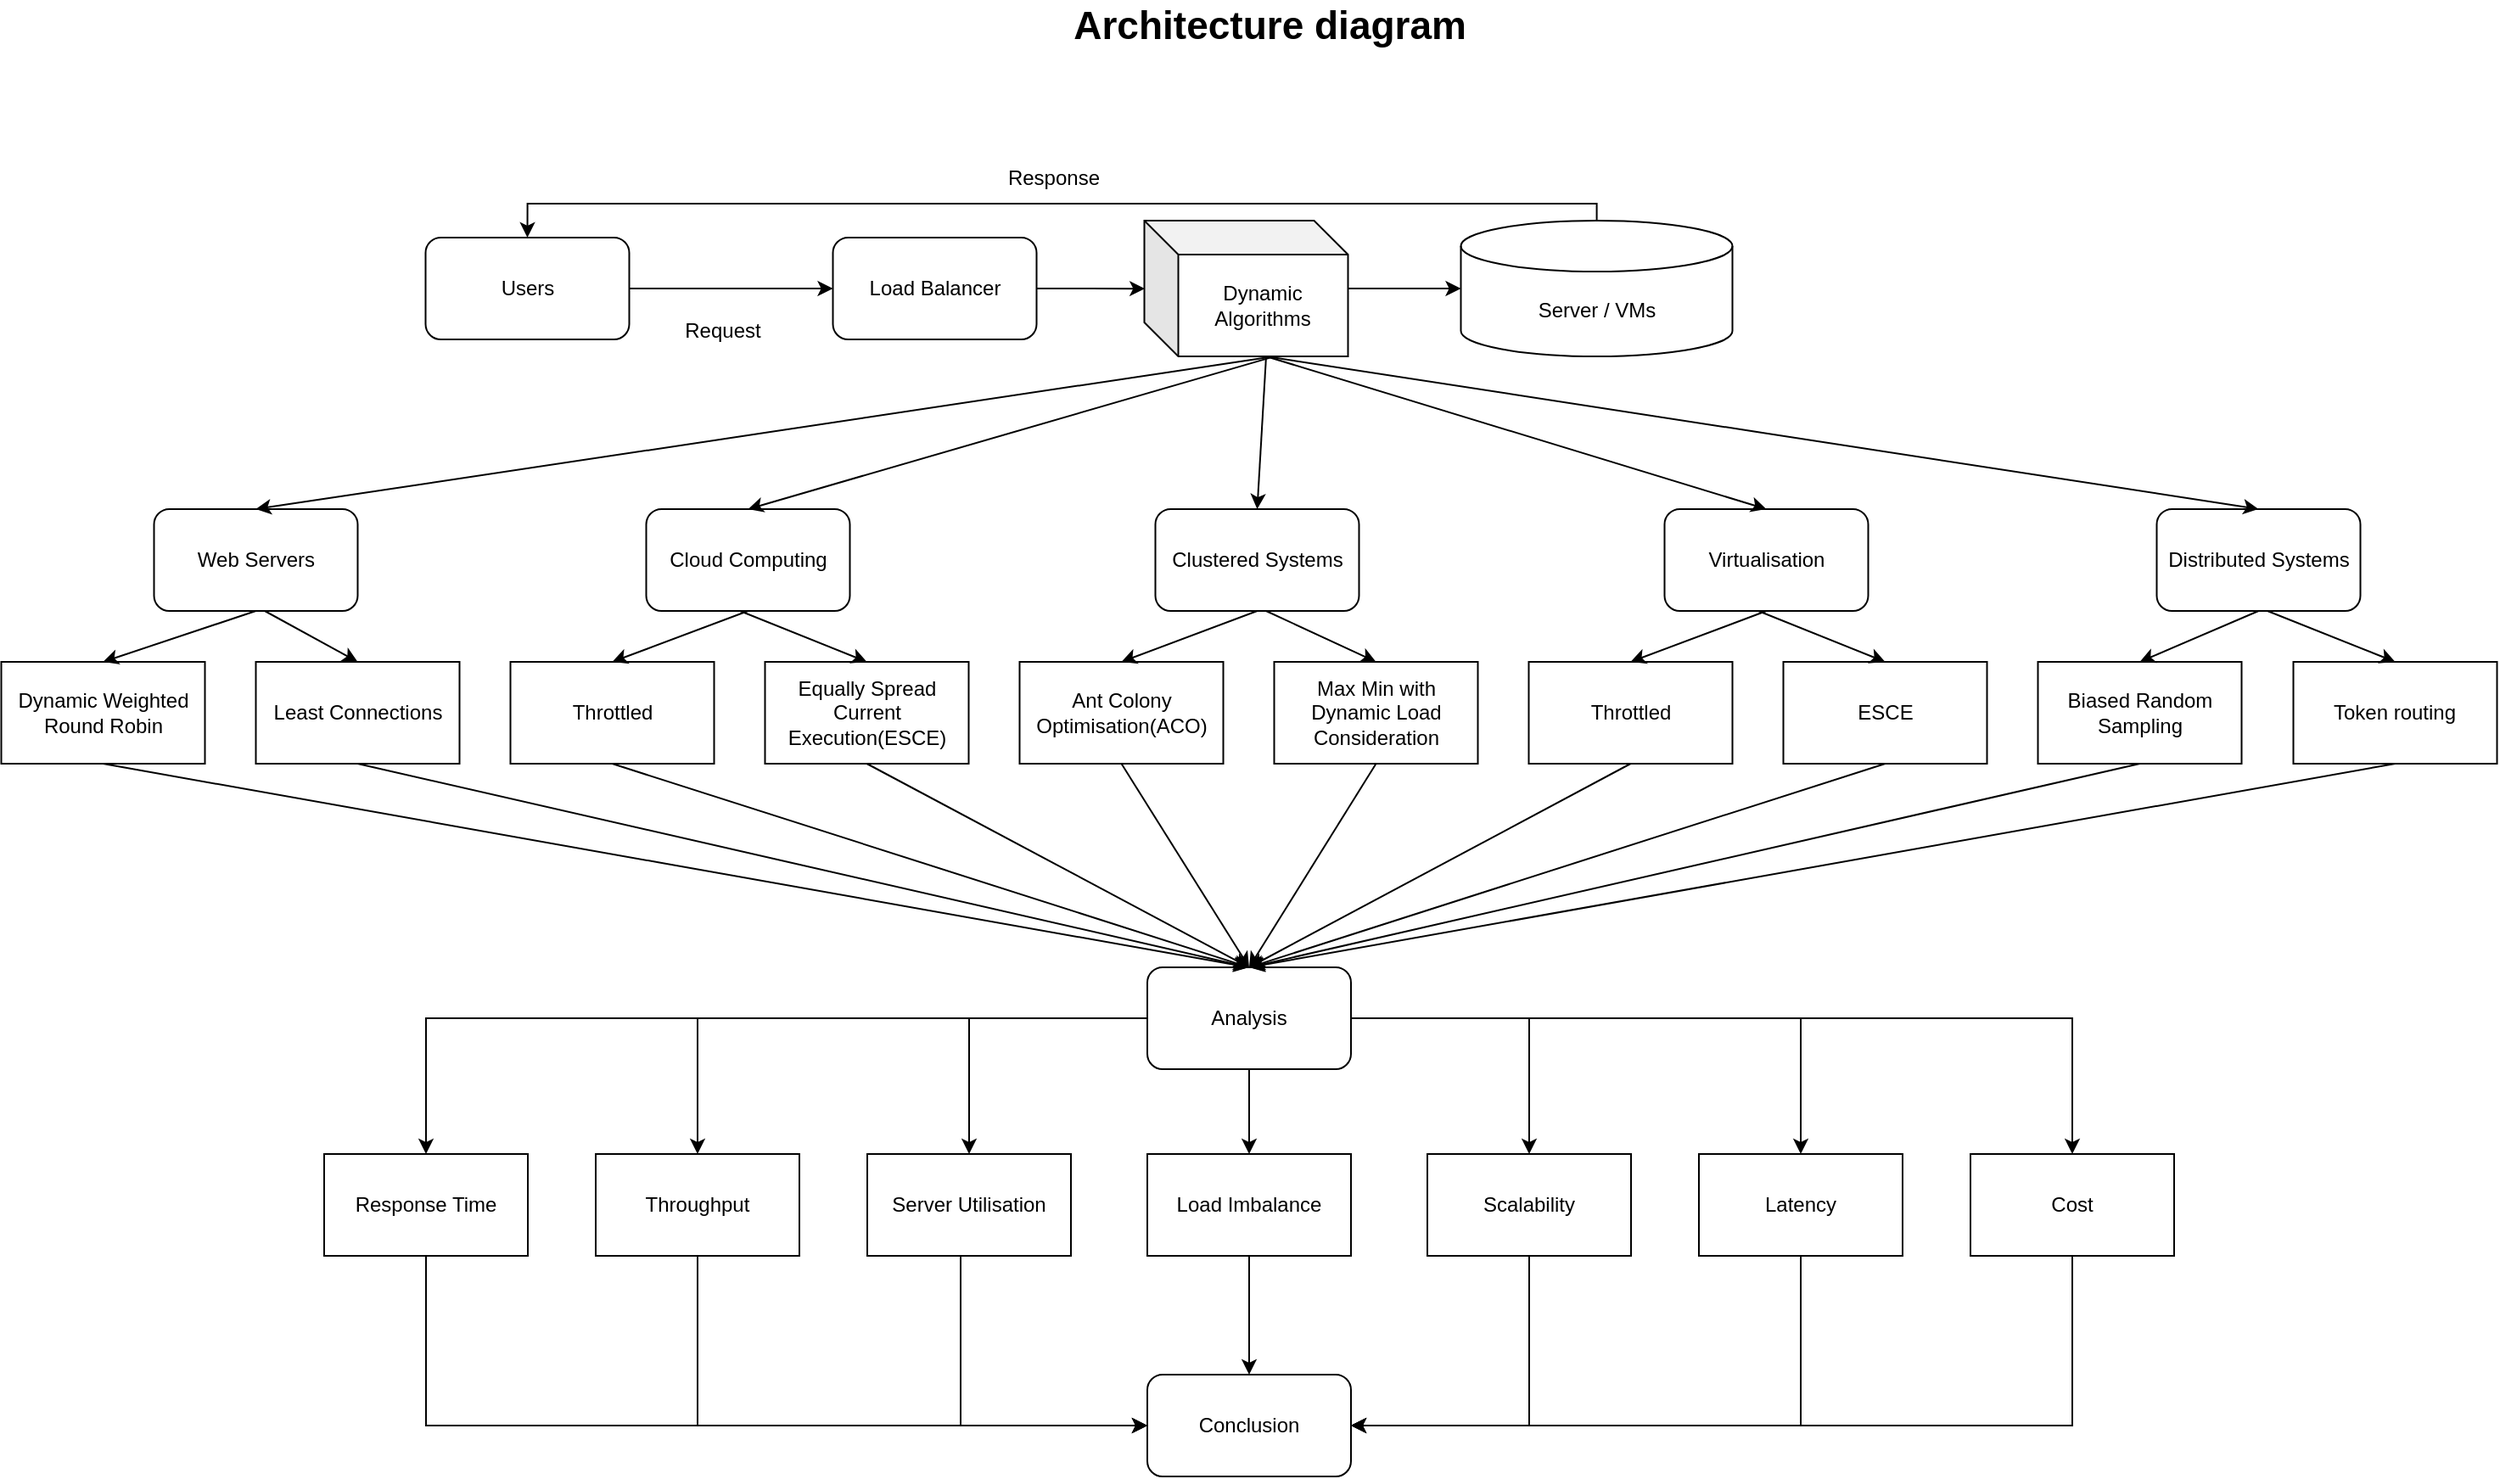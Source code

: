 <mxfile version="24.7.17">
  <diagram name="Page-1" id="WzYiXAockqKhET3a69w2">
    <mxGraphModel dx="2320" dy="2165" grid="1" gridSize="10" guides="1" tooltips="1" connect="1" arrows="1" fold="1" page="1" pageScale="1" pageWidth="827" pageHeight="1169" math="0" shadow="0">
      <root>
        <mxCell id="0" />
        <mxCell id="1" parent="0" />
        <mxCell id="MZUq7S5t8qdFrX7I3EnC-7" style="edgeStyle=orthogonalEdgeStyle;rounded=0;orthogonalLoop=1;jettySize=auto;html=1;entryX=0;entryY=0.5;entryDx=0;entryDy=0;" parent="1" source="MZUq7S5t8qdFrX7I3EnC-1" target="MZUq7S5t8qdFrX7I3EnC-2" edge="1">
          <mxGeometry relative="1" as="geometry" />
        </mxCell>
        <mxCell id="MZUq7S5t8qdFrX7I3EnC-1" value="Users" style="rounded=1;whiteSpace=wrap;html=1;" parent="1" vertex="1">
          <mxGeometry x="-35.25" y="-50" width="120" height="60" as="geometry" />
        </mxCell>
        <mxCell id="MZUq7S5t8qdFrX7I3EnC-2" value="Load Balancer" style="rounded=1;whiteSpace=wrap;html=1;" parent="1" vertex="1">
          <mxGeometry x="204.75" y="-50" width="120" height="60" as="geometry" />
        </mxCell>
        <mxCell id="MZUq7S5t8qdFrX7I3EnC-20" style="edgeStyle=orthogonalEdgeStyle;rounded=0;orthogonalLoop=1;jettySize=auto;html=1;entryX=0.5;entryY=0;entryDx=0;entryDy=0;" parent="1" source="MZUq7S5t8qdFrX7I3EnC-10" target="MZUq7S5t8qdFrX7I3EnC-12" edge="1">
          <mxGeometry relative="1" as="geometry" />
        </mxCell>
        <mxCell id="MZUq7S5t8qdFrX7I3EnC-21" style="edgeStyle=orthogonalEdgeStyle;rounded=0;orthogonalLoop=1;jettySize=auto;html=1;entryX=0.5;entryY=0;entryDx=0;entryDy=0;" parent="1" source="MZUq7S5t8qdFrX7I3EnC-10" target="MZUq7S5t8qdFrX7I3EnC-13" edge="1">
          <mxGeometry relative="1" as="geometry" />
        </mxCell>
        <mxCell id="MZUq7S5t8qdFrX7I3EnC-22" style="edgeStyle=orthogonalEdgeStyle;rounded=0;orthogonalLoop=1;jettySize=auto;html=1;entryX=0.5;entryY=0;entryDx=0;entryDy=0;" parent="1" source="MZUq7S5t8qdFrX7I3EnC-10" target="MZUq7S5t8qdFrX7I3EnC-14" edge="1">
          <mxGeometry relative="1" as="geometry" />
        </mxCell>
        <mxCell id="MZUq7S5t8qdFrX7I3EnC-23" style="edgeStyle=orthogonalEdgeStyle;rounded=0;orthogonalLoop=1;jettySize=auto;html=1;entryX=0.5;entryY=0;entryDx=0;entryDy=0;" parent="1" source="MZUq7S5t8qdFrX7I3EnC-10" target="MZUq7S5t8qdFrX7I3EnC-16" edge="1">
          <mxGeometry relative="1" as="geometry" />
        </mxCell>
        <mxCell id="MZUq7S5t8qdFrX7I3EnC-24" style="edgeStyle=orthogonalEdgeStyle;rounded=0;orthogonalLoop=1;jettySize=auto;html=1;entryX=0.5;entryY=0;entryDx=0;entryDy=0;" parent="1" source="MZUq7S5t8qdFrX7I3EnC-10" target="MZUq7S5t8qdFrX7I3EnC-15" edge="1">
          <mxGeometry relative="1" as="geometry" />
        </mxCell>
        <mxCell id="MZUq7S5t8qdFrX7I3EnC-25" style="edgeStyle=orthogonalEdgeStyle;rounded=0;orthogonalLoop=1;jettySize=auto;html=1;entryX=0.5;entryY=0;entryDx=0;entryDy=0;" parent="1" source="MZUq7S5t8qdFrX7I3EnC-10" target="MZUq7S5t8qdFrX7I3EnC-18" edge="1">
          <mxGeometry relative="1" as="geometry" />
        </mxCell>
        <mxCell id="MZUq7S5t8qdFrX7I3EnC-26" style="edgeStyle=orthogonalEdgeStyle;rounded=0;orthogonalLoop=1;jettySize=auto;html=1;entryX=0.5;entryY=0;entryDx=0;entryDy=0;" parent="1" source="MZUq7S5t8qdFrX7I3EnC-10" target="MZUq7S5t8qdFrX7I3EnC-19" edge="1">
          <mxGeometry relative="1" as="geometry" />
        </mxCell>
        <mxCell id="MZUq7S5t8qdFrX7I3EnC-10" value="Analysis" style="rounded=1;whiteSpace=wrap;html=1;" parent="1" vertex="1">
          <mxGeometry x="390" y="380" width="120" height="60" as="geometry" />
        </mxCell>
        <mxCell id="MZUq7S5t8qdFrX7I3EnC-30" style="edgeStyle=orthogonalEdgeStyle;rounded=0;orthogonalLoop=1;jettySize=auto;html=1;entryX=0;entryY=0.5;entryDx=0;entryDy=0;" parent="1" source="MZUq7S5t8qdFrX7I3EnC-12" target="MZUq7S5t8qdFrX7I3EnC-29" edge="1">
          <mxGeometry relative="1" as="geometry">
            <Array as="points">
              <mxPoint x="-35" y="650" />
            </Array>
          </mxGeometry>
        </mxCell>
        <mxCell id="MZUq7S5t8qdFrX7I3EnC-12" value="Response Time" style="rounded=0;whiteSpace=wrap;html=1;" parent="1" vertex="1">
          <mxGeometry x="-95" y="490" width="120" height="60" as="geometry" />
        </mxCell>
        <mxCell id="MZUq7S5t8qdFrX7I3EnC-31" style="edgeStyle=orthogonalEdgeStyle;rounded=0;orthogonalLoop=1;jettySize=auto;html=1;" parent="1" source="MZUq7S5t8qdFrX7I3EnC-13" edge="1">
          <mxGeometry relative="1" as="geometry">
            <mxPoint x="390" y="650" as="targetPoint" />
            <Array as="points">
              <mxPoint x="125" y="650" />
            </Array>
          </mxGeometry>
        </mxCell>
        <mxCell id="MZUq7S5t8qdFrX7I3EnC-13" value="Throughput" style="rounded=0;whiteSpace=wrap;html=1;" parent="1" vertex="1">
          <mxGeometry x="65" y="490" width="120" height="60" as="geometry" />
        </mxCell>
        <mxCell id="MZUq7S5t8qdFrX7I3EnC-32" style="edgeStyle=orthogonalEdgeStyle;rounded=0;orthogonalLoop=1;jettySize=auto;html=1;entryX=0;entryY=0.5;entryDx=0;entryDy=0;" parent="1" source="MZUq7S5t8qdFrX7I3EnC-14" target="MZUq7S5t8qdFrX7I3EnC-29" edge="1">
          <mxGeometry relative="1" as="geometry">
            <Array as="points">
              <mxPoint x="280" y="650" />
            </Array>
          </mxGeometry>
        </mxCell>
        <mxCell id="MZUq7S5t8qdFrX7I3EnC-14" value="Server Utilisation" style="rounded=0;whiteSpace=wrap;html=1;" parent="1" vertex="1">
          <mxGeometry x="225" y="490" width="120" height="60" as="geometry" />
        </mxCell>
        <mxCell id="MZUq7S5t8qdFrX7I3EnC-33" style="edgeStyle=orthogonalEdgeStyle;rounded=0;orthogonalLoop=1;jettySize=auto;html=1;entryX=0.5;entryY=0;entryDx=0;entryDy=0;" parent="1" source="MZUq7S5t8qdFrX7I3EnC-15" target="MZUq7S5t8qdFrX7I3EnC-29" edge="1">
          <mxGeometry relative="1" as="geometry" />
        </mxCell>
        <mxCell id="MZUq7S5t8qdFrX7I3EnC-15" value="Load Imbalance" style="rounded=0;whiteSpace=wrap;html=1;" parent="1" vertex="1">
          <mxGeometry x="390" y="490" width="120" height="60" as="geometry" />
        </mxCell>
        <mxCell id="MZUq7S5t8qdFrX7I3EnC-34" style="edgeStyle=orthogonalEdgeStyle;rounded=0;orthogonalLoop=1;jettySize=auto;html=1;entryX=1;entryY=0.5;entryDx=0;entryDy=0;" parent="1" source="MZUq7S5t8qdFrX7I3EnC-16" target="MZUq7S5t8qdFrX7I3EnC-29" edge="1">
          <mxGeometry relative="1" as="geometry">
            <Array as="points">
              <mxPoint x="615" y="650" />
            </Array>
          </mxGeometry>
        </mxCell>
        <mxCell id="MZUq7S5t8qdFrX7I3EnC-16" value="Scalability" style="rounded=0;whiteSpace=wrap;html=1;" parent="1" vertex="1">
          <mxGeometry x="555" y="490" width="120" height="60" as="geometry" />
        </mxCell>
        <mxCell id="MZUq7S5t8qdFrX7I3EnC-35" style="edgeStyle=orthogonalEdgeStyle;rounded=0;orthogonalLoop=1;jettySize=auto;html=1;entryX=1;entryY=0.5;entryDx=0;entryDy=0;" parent="1" source="MZUq7S5t8qdFrX7I3EnC-18" target="MZUq7S5t8qdFrX7I3EnC-29" edge="1">
          <mxGeometry relative="1" as="geometry">
            <Array as="points">
              <mxPoint x="775" y="650" />
            </Array>
          </mxGeometry>
        </mxCell>
        <mxCell id="MZUq7S5t8qdFrX7I3EnC-18" value="Latency" style="rounded=0;whiteSpace=wrap;html=1;" parent="1" vertex="1">
          <mxGeometry x="715" y="490" width="120" height="60" as="geometry" />
        </mxCell>
        <mxCell id="MZUq7S5t8qdFrX7I3EnC-36" style="edgeStyle=orthogonalEdgeStyle;rounded=0;orthogonalLoop=1;jettySize=auto;html=1;entryX=1;entryY=0.5;entryDx=0;entryDy=0;" parent="1" source="MZUq7S5t8qdFrX7I3EnC-19" target="MZUq7S5t8qdFrX7I3EnC-29" edge="1">
          <mxGeometry relative="1" as="geometry">
            <Array as="points">
              <mxPoint x="935" y="650" />
            </Array>
          </mxGeometry>
        </mxCell>
        <mxCell id="MZUq7S5t8qdFrX7I3EnC-19" value="Cost" style="rounded=0;whiteSpace=wrap;html=1;" parent="1" vertex="1">
          <mxGeometry x="875" y="490" width="120" height="60" as="geometry" />
        </mxCell>
        <mxCell id="MZUq7S5t8qdFrX7I3EnC-27" value="Request" style="text;html=1;align=center;verticalAlign=middle;whiteSpace=wrap;rounded=0;" parent="1" vertex="1">
          <mxGeometry x="109.75" y="-10" width="60" height="30" as="geometry" />
        </mxCell>
        <mxCell id="MZUq7S5t8qdFrX7I3EnC-28" value="Response" style="text;html=1;align=center;verticalAlign=middle;whiteSpace=wrap;rounded=0;" parent="1" vertex="1">
          <mxGeometry x="304.75" y="-100" width="60" height="30" as="geometry" />
        </mxCell>
        <mxCell id="MZUq7S5t8qdFrX7I3EnC-29" value="Conclusion" style="rounded=1;whiteSpace=wrap;html=1;" parent="1" vertex="1">
          <mxGeometry x="390" y="620" width="120" height="60" as="geometry" />
        </mxCell>
        <mxCell id="4bEfCtakOpmso9pgQ73f-5" style="edgeStyle=orthogonalEdgeStyle;rounded=0;orthogonalLoop=1;jettySize=auto;html=1;entryX=0.5;entryY=0;entryDx=0;entryDy=0;" edge="1" parent="1" source="4bEfCtakOpmso9pgQ73f-1" target="MZUq7S5t8qdFrX7I3EnC-1">
          <mxGeometry relative="1" as="geometry">
            <Array as="points">
              <mxPoint x="654.75" y="-70" />
              <mxPoint x="24.75" y="-70" />
            </Array>
          </mxGeometry>
        </mxCell>
        <mxCell id="4bEfCtakOpmso9pgQ73f-1" value="Server / VMs" style="shape=cylinder3;whiteSpace=wrap;html=1;boundedLbl=1;backgroundOutline=1;size=15;" vertex="1" parent="1">
          <mxGeometry x="574.75" y="-60" width="160" height="80" as="geometry" />
        </mxCell>
        <mxCell id="4bEfCtakOpmso9pgQ73f-2" value="Dynamic Algorithms" style="shape=cube;whiteSpace=wrap;html=1;boundedLbl=1;backgroundOutline=1;darkOpacity=0.05;darkOpacity2=0.1;" vertex="1" parent="1">
          <mxGeometry x="388.25" y="-60" width="120" height="80" as="geometry" />
        </mxCell>
        <mxCell id="4bEfCtakOpmso9pgQ73f-3" style="edgeStyle=orthogonalEdgeStyle;rounded=0;orthogonalLoop=1;jettySize=auto;html=1;entryX=0.003;entryY=0.501;entryDx=0;entryDy=0;entryPerimeter=0;" edge="1" parent="1" source="MZUq7S5t8qdFrX7I3EnC-2" target="4bEfCtakOpmso9pgQ73f-2">
          <mxGeometry relative="1" as="geometry" />
        </mxCell>
        <mxCell id="4bEfCtakOpmso9pgQ73f-4" style="edgeStyle=orthogonalEdgeStyle;rounded=0;orthogonalLoop=1;jettySize=auto;html=1;entryX=0;entryY=0.5;entryDx=0;entryDy=0;entryPerimeter=0;" edge="1" parent="1" source="4bEfCtakOpmso9pgQ73f-2" target="4bEfCtakOpmso9pgQ73f-1">
          <mxGeometry relative="1" as="geometry" />
        </mxCell>
        <mxCell id="4bEfCtakOpmso9pgQ73f-6" value="Web Servers" style="rounded=1;whiteSpace=wrap;html=1;" vertex="1" parent="1">
          <mxGeometry x="-195.25" y="110" width="120" height="60" as="geometry" />
        </mxCell>
        <mxCell id="4bEfCtakOpmso9pgQ73f-7" value="Cloud Computing" style="rounded=1;whiteSpace=wrap;html=1;" vertex="1" parent="1">
          <mxGeometry x="94.75" y="110" width="120" height="60" as="geometry" />
        </mxCell>
        <mxCell id="4bEfCtakOpmso9pgQ73f-8" value="Dynamic Weighted Round Robin" style="rounded=0;whiteSpace=wrap;html=1;" vertex="1" parent="1">
          <mxGeometry x="-285.25" y="200" width="120" height="60" as="geometry" />
        </mxCell>
        <mxCell id="4bEfCtakOpmso9pgQ73f-9" value="Least Connections" style="rounded=0;whiteSpace=wrap;html=1;" vertex="1" parent="1">
          <mxGeometry x="-135.25" y="200" width="120" height="60" as="geometry" />
        </mxCell>
        <mxCell id="4bEfCtakOpmso9pgQ73f-10" value="Throttled" style="rounded=0;whiteSpace=wrap;html=1;" vertex="1" parent="1">
          <mxGeometry x="14.75" y="200" width="120" height="60" as="geometry" />
        </mxCell>
        <mxCell id="4bEfCtakOpmso9pgQ73f-11" value="Equally Spread Current Execution(ESCE)" style="rounded=0;whiteSpace=wrap;html=1;" vertex="1" parent="1">
          <mxGeometry x="164.75" y="200" width="120" height="60" as="geometry" />
        </mxCell>
        <mxCell id="4bEfCtakOpmso9pgQ73f-12" value="Clustered Systems" style="rounded=1;whiteSpace=wrap;html=1;" vertex="1" parent="1">
          <mxGeometry x="394.75" y="110" width="120" height="60" as="geometry" />
        </mxCell>
        <mxCell id="4bEfCtakOpmso9pgQ73f-13" value="Ant Colony Optimisation(ACO)" style="rounded=0;whiteSpace=wrap;html=1;" vertex="1" parent="1">
          <mxGeometry x="314.75" y="200" width="120" height="60" as="geometry" />
        </mxCell>
        <mxCell id="4bEfCtakOpmso9pgQ73f-14" value="Max Min with Dynamic Load Consideration" style="rounded=0;whiteSpace=wrap;html=1;" vertex="1" parent="1">
          <mxGeometry x="464.75" y="200" width="120" height="60" as="geometry" />
        </mxCell>
        <mxCell id="4bEfCtakOpmso9pgQ73f-15" value="Virtualisation" style="rounded=1;whiteSpace=wrap;html=1;" vertex="1" parent="1">
          <mxGeometry x="694.75" y="110" width="120" height="60" as="geometry" />
        </mxCell>
        <mxCell id="4bEfCtakOpmso9pgQ73f-16" value="Throttled" style="rounded=0;whiteSpace=wrap;html=1;" vertex="1" parent="1">
          <mxGeometry x="614.75" y="200" width="120" height="60" as="geometry" />
        </mxCell>
        <mxCell id="4bEfCtakOpmso9pgQ73f-17" value="ESCE" style="rounded=0;whiteSpace=wrap;html=1;" vertex="1" parent="1">
          <mxGeometry x="764.75" y="200" width="120" height="60" as="geometry" />
        </mxCell>
        <mxCell id="4bEfCtakOpmso9pgQ73f-18" value="Distributed Systems" style="rounded=1;whiteSpace=wrap;html=1;" vertex="1" parent="1">
          <mxGeometry x="984.75" y="110" width="120" height="60" as="geometry" />
        </mxCell>
        <mxCell id="4bEfCtakOpmso9pgQ73f-19" value="Biased Random Sampling" style="rounded=0;whiteSpace=wrap;html=1;" vertex="1" parent="1">
          <mxGeometry x="914.75" y="200" width="120" height="60" as="geometry" />
        </mxCell>
        <mxCell id="4bEfCtakOpmso9pgQ73f-20" value="Token routing" style="rounded=0;whiteSpace=wrap;html=1;" vertex="1" parent="1">
          <mxGeometry x="1065.25" y="200" width="120" height="60" as="geometry" />
        </mxCell>
        <mxCell id="4bEfCtakOpmso9pgQ73f-21" value="" style="endArrow=classic;html=1;rounded=0;exitX=0.617;exitY=1.004;exitDx=0;exitDy=0;exitPerimeter=0;entryX=0.5;entryY=0;entryDx=0;entryDy=0;" edge="1" parent="1" source="4bEfCtakOpmso9pgQ73f-2" target="4bEfCtakOpmso9pgQ73f-6">
          <mxGeometry width="50" height="50" relative="1" as="geometry">
            <mxPoint x="530" y="450" as="sourcePoint" />
            <mxPoint x="440" y="80" as="targetPoint" />
          </mxGeometry>
        </mxCell>
        <mxCell id="4bEfCtakOpmso9pgQ73f-22" value="" style="endArrow=classic;html=1;rounded=0;exitX=0.642;exitY=0.999;exitDx=0;exitDy=0;exitPerimeter=0;entryX=0.5;entryY=0;entryDx=0;entryDy=0;" edge="1" parent="1" source="4bEfCtakOpmso9pgQ73f-2" target="4bEfCtakOpmso9pgQ73f-7">
          <mxGeometry width="50" height="50" relative="1" as="geometry">
            <mxPoint x="468" y="30" as="sourcePoint" />
            <mxPoint x="-125" y="120" as="targetPoint" />
          </mxGeometry>
        </mxCell>
        <mxCell id="4bEfCtakOpmso9pgQ73f-23" value="" style="endArrow=classic;html=1;rounded=0;entryX=0.5;entryY=0;entryDx=0;entryDy=0;" edge="1" parent="1" target="4bEfCtakOpmso9pgQ73f-12">
          <mxGeometry width="50" height="50" relative="1" as="geometry">
            <mxPoint x="460" y="20" as="sourcePoint" />
            <mxPoint x="-115" y="130" as="targetPoint" />
          </mxGeometry>
        </mxCell>
        <mxCell id="4bEfCtakOpmso9pgQ73f-24" value="" style="endArrow=classic;html=1;rounded=0;entryX=0.5;entryY=0;entryDx=0;entryDy=0;" edge="1" parent="1" target="4bEfCtakOpmso9pgQ73f-15">
          <mxGeometry width="50" height="50" relative="1" as="geometry">
            <mxPoint x="460" y="20" as="sourcePoint" />
            <mxPoint x="-105" y="140" as="targetPoint" />
          </mxGeometry>
        </mxCell>
        <mxCell id="4bEfCtakOpmso9pgQ73f-25" value="" style="endArrow=classic;html=1;rounded=0;entryX=0.5;entryY=0;entryDx=0;entryDy=0;" edge="1" parent="1" target="4bEfCtakOpmso9pgQ73f-18">
          <mxGeometry width="50" height="50" relative="1" as="geometry">
            <mxPoint x="460" y="20" as="sourcePoint" />
            <mxPoint x="-95" y="150" as="targetPoint" />
          </mxGeometry>
        </mxCell>
        <mxCell id="4bEfCtakOpmso9pgQ73f-26" value="" style="endArrow=classic;html=1;rounded=0;exitX=0.5;exitY=1;exitDx=0;exitDy=0;entryX=0.5;entryY=0;entryDx=0;entryDy=0;" edge="1" parent="1" source="4bEfCtakOpmso9pgQ73f-6" target="4bEfCtakOpmso9pgQ73f-8">
          <mxGeometry width="50" height="50" relative="1" as="geometry">
            <mxPoint x="508" y="70" as="sourcePoint" />
            <mxPoint x="-85" y="160" as="targetPoint" />
          </mxGeometry>
        </mxCell>
        <mxCell id="4bEfCtakOpmso9pgQ73f-27" value="" style="endArrow=classic;html=1;rounded=0;entryX=0.5;entryY=0;entryDx=0;entryDy=0;" edge="1" parent="1" target="4bEfCtakOpmso9pgQ73f-9">
          <mxGeometry width="50" height="50" relative="1" as="geometry">
            <mxPoint x="-130" y="170" as="sourcePoint" />
            <mxPoint x="-215" y="210" as="targetPoint" />
          </mxGeometry>
        </mxCell>
        <mxCell id="4bEfCtakOpmso9pgQ73f-28" value="" style="endArrow=classic;html=1;rounded=0;entryX=0.5;entryY=0;entryDx=0;entryDy=0;exitX=0.5;exitY=1;exitDx=0;exitDy=0;" edge="1" parent="1" source="4bEfCtakOpmso9pgQ73f-7" target="4bEfCtakOpmso9pgQ73f-10">
          <mxGeometry width="50" height="50" relative="1" as="geometry">
            <mxPoint x="-120" y="180" as="sourcePoint" />
            <mxPoint x="-65" y="210" as="targetPoint" />
          </mxGeometry>
        </mxCell>
        <mxCell id="4bEfCtakOpmso9pgQ73f-29" value="" style="endArrow=classic;html=1;rounded=0;entryX=0.5;entryY=0;entryDx=0;entryDy=0;" edge="1" parent="1" target="4bEfCtakOpmso9pgQ73f-11">
          <mxGeometry width="50" height="50" relative="1" as="geometry">
            <mxPoint x="150" y="170" as="sourcePoint" />
            <mxPoint x="-55" y="220" as="targetPoint" />
          </mxGeometry>
        </mxCell>
        <mxCell id="4bEfCtakOpmso9pgQ73f-30" value="" style="endArrow=classic;html=1;rounded=0;entryX=0.5;entryY=0;entryDx=0;entryDy=0;exitX=0.5;exitY=1;exitDx=0;exitDy=0;" edge="1" parent="1" source="4bEfCtakOpmso9pgQ73f-12" target="4bEfCtakOpmso9pgQ73f-13">
          <mxGeometry width="50" height="50" relative="1" as="geometry">
            <mxPoint x="160" y="180" as="sourcePoint" />
            <mxPoint x="235" y="210" as="targetPoint" />
          </mxGeometry>
        </mxCell>
        <mxCell id="4bEfCtakOpmso9pgQ73f-31" value="" style="endArrow=classic;html=1;rounded=0;entryX=0.5;entryY=0;entryDx=0;entryDy=0;" edge="1" parent="1" target="4bEfCtakOpmso9pgQ73f-14">
          <mxGeometry width="50" height="50" relative="1" as="geometry">
            <mxPoint x="460" y="170" as="sourcePoint" />
            <mxPoint x="385" y="210" as="targetPoint" />
          </mxGeometry>
        </mxCell>
        <mxCell id="4bEfCtakOpmso9pgQ73f-32" value="" style="endArrow=classic;html=1;rounded=0;entryX=0.5;entryY=0;entryDx=0;entryDy=0;exitX=0.5;exitY=1;exitDx=0;exitDy=0;" edge="1" parent="1" source="4bEfCtakOpmso9pgQ73f-15" target="4bEfCtakOpmso9pgQ73f-16">
          <mxGeometry width="50" height="50" relative="1" as="geometry">
            <mxPoint x="470" y="180" as="sourcePoint" />
            <mxPoint x="535" y="210" as="targetPoint" />
          </mxGeometry>
        </mxCell>
        <mxCell id="4bEfCtakOpmso9pgQ73f-33" value="" style="endArrow=classic;html=1;rounded=0;entryX=0.5;entryY=0;entryDx=0;entryDy=0;" edge="1" parent="1" target="4bEfCtakOpmso9pgQ73f-17">
          <mxGeometry width="50" height="50" relative="1" as="geometry">
            <mxPoint x="750" y="170" as="sourcePoint" />
            <mxPoint x="685" y="210" as="targetPoint" />
          </mxGeometry>
        </mxCell>
        <mxCell id="4bEfCtakOpmso9pgQ73f-34" value="" style="endArrow=classic;html=1;rounded=0;entryX=0.5;entryY=0;entryDx=0;entryDy=0;exitX=0.5;exitY=1;exitDx=0;exitDy=0;" edge="1" parent="1" source="4bEfCtakOpmso9pgQ73f-18" target="4bEfCtakOpmso9pgQ73f-19">
          <mxGeometry width="50" height="50" relative="1" as="geometry">
            <mxPoint x="760" y="180" as="sourcePoint" />
            <mxPoint x="835" y="210" as="targetPoint" />
          </mxGeometry>
        </mxCell>
        <mxCell id="4bEfCtakOpmso9pgQ73f-35" value="" style="endArrow=classic;html=1;rounded=0;entryX=0.5;entryY=0;entryDx=0;entryDy=0;" edge="1" parent="1" target="4bEfCtakOpmso9pgQ73f-20">
          <mxGeometry width="50" height="50" relative="1" as="geometry">
            <mxPoint x="1050" y="170" as="sourcePoint" />
            <mxPoint x="985" y="210" as="targetPoint" />
          </mxGeometry>
        </mxCell>
        <mxCell id="4bEfCtakOpmso9pgQ73f-36" value="" style="endArrow=classic;html=1;rounded=0;entryX=0.5;entryY=0;entryDx=0;entryDy=0;exitX=0.5;exitY=1;exitDx=0;exitDy=0;" edge="1" parent="1" source="4bEfCtakOpmso9pgQ73f-8" target="MZUq7S5t8qdFrX7I3EnC-10">
          <mxGeometry width="50" height="50" relative="1" as="geometry">
            <mxPoint x="1065" y="190" as="sourcePoint" />
            <mxPoint x="995" y="220" as="targetPoint" />
          </mxGeometry>
        </mxCell>
        <mxCell id="4bEfCtakOpmso9pgQ73f-37" value="" style="endArrow=classic;html=1;rounded=0;entryX=0.5;entryY=0;entryDx=0;entryDy=0;exitX=0.5;exitY=1;exitDx=0;exitDy=0;" edge="1" parent="1" source="4bEfCtakOpmso9pgQ73f-9" target="MZUq7S5t8qdFrX7I3EnC-10">
          <mxGeometry width="50" height="50" relative="1" as="geometry">
            <mxPoint x="-215" y="270" as="sourcePoint" />
            <mxPoint x="460" y="390" as="targetPoint" />
          </mxGeometry>
        </mxCell>
        <mxCell id="4bEfCtakOpmso9pgQ73f-38" value="" style="endArrow=classic;html=1;rounded=0;entryX=0.5;entryY=0;entryDx=0;entryDy=0;exitX=0.5;exitY=1;exitDx=0;exitDy=0;" edge="1" parent="1" source="4bEfCtakOpmso9pgQ73f-10" target="MZUq7S5t8qdFrX7I3EnC-10">
          <mxGeometry width="50" height="50" relative="1" as="geometry">
            <mxPoint x="-205" y="280" as="sourcePoint" />
            <mxPoint x="470" y="400" as="targetPoint" />
          </mxGeometry>
        </mxCell>
        <mxCell id="4bEfCtakOpmso9pgQ73f-39" value="" style="endArrow=classic;html=1;rounded=0;exitX=0.5;exitY=1;exitDx=0;exitDy=0;" edge="1" parent="1" source="4bEfCtakOpmso9pgQ73f-11">
          <mxGeometry width="50" height="50" relative="1" as="geometry">
            <mxPoint x="85" y="270" as="sourcePoint" />
            <mxPoint x="450" y="380" as="targetPoint" />
          </mxGeometry>
        </mxCell>
        <mxCell id="4bEfCtakOpmso9pgQ73f-40" value="" style="endArrow=classic;html=1;rounded=0;exitX=0.5;exitY=1;exitDx=0;exitDy=0;" edge="1" parent="1" source="4bEfCtakOpmso9pgQ73f-13">
          <mxGeometry width="50" height="50" relative="1" as="geometry">
            <mxPoint x="235" y="270" as="sourcePoint" />
            <mxPoint x="450" y="380" as="targetPoint" />
          </mxGeometry>
        </mxCell>
        <mxCell id="4bEfCtakOpmso9pgQ73f-41" value="" style="endArrow=classic;html=1;rounded=0;exitX=0.5;exitY=1;exitDx=0;exitDy=0;" edge="1" parent="1" source="4bEfCtakOpmso9pgQ73f-14">
          <mxGeometry width="50" height="50" relative="1" as="geometry">
            <mxPoint x="385" y="270" as="sourcePoint" />
            <mxPoint x="450" y="380" as="targetPoint" />
          </mxGeometry>
        </mxCell>
        <mxCell id="4bEfCtakOpmso9pgQ73f-42" value="" style="endArrow=classic;html=1;rounded=0;exitX=0.5;exitY=1;exitDx=0;exitDy=0;" edge="1" parent="1" source="4bEfCtakOpmso9pgQ73f-16">
          <mxGeometry width="50" height="50" relative="1" as="geometry">
            <mxPoint x="535" y="270" as="sourcePoint" />
            <mxPoint x="450" y="380" as="targetPoint" />
          </mxGeometry>
        </mxCell>
        <mxCell id="4bEfCtakOpmso9pgQ73f-43" value="" style="endArrow=classic;html=1;rounded=0;exitX=0.5;exitY=1;exitDx=0;exitDy=0;entryX=0.5;entryY=0;entryDx=0;entryDy=0;" edge="1" parent="1" source="4bEfCtakOpmso9pgQ73f-17" target="MZUq7S5t8qdFrX7I3EnC-10">
          <mxGeometry width="50" height="50" relative="1" as="geometry">
            <mxPoint x="545" y="280" as="sourcePoint" />
            <mxPoint x="480" y="400" as="targetPoint" />
          </mxGeometry>
        </mxCell>
        <mxCell id="4bEfCtakOpmso9pgQ73f-44" value="" style="endArrow=classic;html=1;rounded=0;exitX=0.5;exitY=1;exitDx=0;exitDy=0;entryX=0.5;entryY=0;entryDx=0;entryDy=0;" edge="1" parent="1" source="4bEfCtakOpmso9pgQ73f-19" target="MZUq7S5t8qdFrX7I3EnC-10">
          <mxGeometry width="50" height="50" relative="1" as="geometry">
            <mxPoint x="835" y="270" as="sourcePoint" />
            <mxPoint x="460" y="390" as="targetPoint" />
          </mxGeometry>
        </mxCell>
        <mxCell id="4bEfCtakOpmso9pgQ73f-45" value="" style="endArrow=classic;html=1;rounded=0;exitX=0.5;exitY=1;exitDx=0;exitDy=0;" edge="1" parent="1" source="4bEfCtakOpmso9pgQ73f-20">
          <mxGeometry width="50" height="50" relative="1" as="geometry">
            <mxPoint x="985" y="270" as="sourcePoint" />
            <mxPoint x="450" y="380" as="targetPoint" />
          </mxGeometry>
        </mxCell>
        <mxCell id="4bEfCtakOpmso9pgQ73f-46" value="Architecture diagram&amp;nbsp;" style="text;html=1;align=center;verticalAlign=middle;whiteSpace=wrap;rounded=0;fontStyle=1;fontSize=23;" vertex="1" parent="1">
          <mxGeometry x="225" y="-190" width="480.87" height="30" as="geometry" />
        </mxCell>
      </root>
    </mxGraphModel>
  </diagram>
</mxfile>
